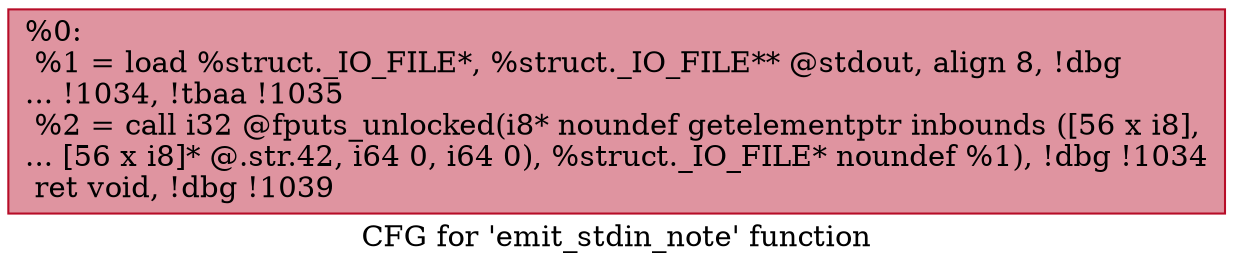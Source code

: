 digraph "CFG for 'emit_stdin_note' function" {
	label="CFG for 'emit_stdin_note' function";

	Node0xba5980 [shape=record,color="#b70d28ff", style=filled, fillcolor="#b70d2870",label="{%0:\l  %1 = load %struct._IO_FILE*, %struct._IO_FILE** @stdout, align 8, !dbg\l... !1034, !tbaa !1035\l  %2 = call i32 @fputs_unlocked(i8* noundef getelementptr inbounds ([56 x i8],\l... [56 x i8]* @.str.42, i64 0, i64 0), %struct._IO_FILE* noundef %1), !dbg !1034\l  ret void, !dbg !1039\l}"];
}

